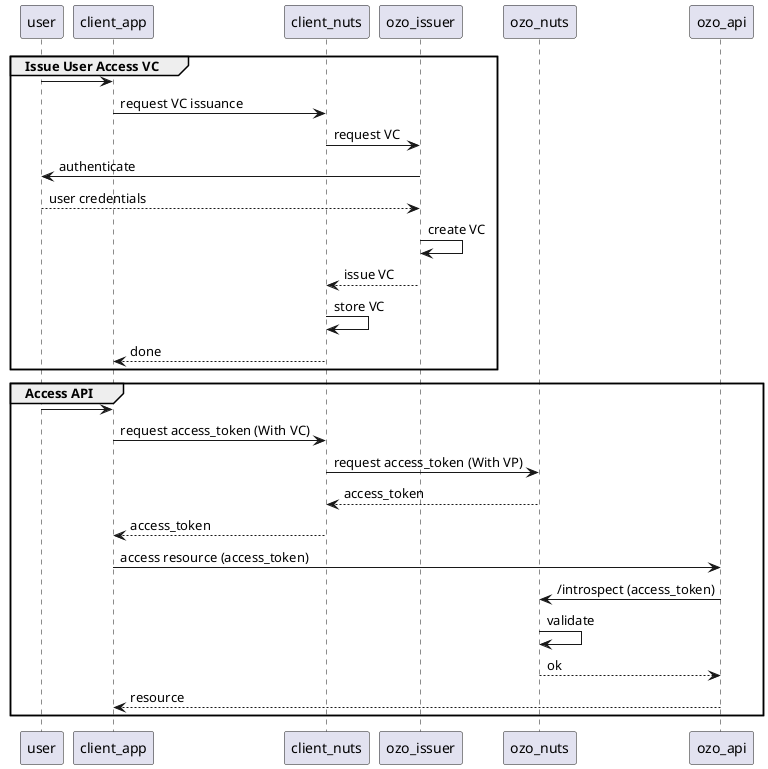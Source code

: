 actor user
control client_app
control client_nuts
boundary ozo_issuer
control ozo_nuts
database ozo_api

@startuml

group Issue User Access VC

user -> client_app
client_app -> client_nuts: request VC issuance
client_nuts -> ozo_issuer: request VC
ozo_issuer -> user: authenticate
user --> ozo_issuer: user credentials
ozo_issuer -> ozo_issuer: create VC
ozo_issuer --> client_nuts: issue VC
client_nuts -> client_nuts: store VC
client_nuts --> client_app: done

end

group Access API

user -> client_app
client_app -> client_nuts: request access_token (With VC)
client_nuts -> ozo_nuts: request access_token (With VP)
ozo_nuts --> client_nuts: access_token
client_nuts --> client_app: access_token
client_app -> ozo_api: access resource (access_token)
ozo_api -> ozo_nuts: /introspect (access_token)
ozo_nuts -> ozo_nuts: validate
ozo_nuts --> ozo_api: ok
ozo_api -->  client_app: resource


end
@enduml
